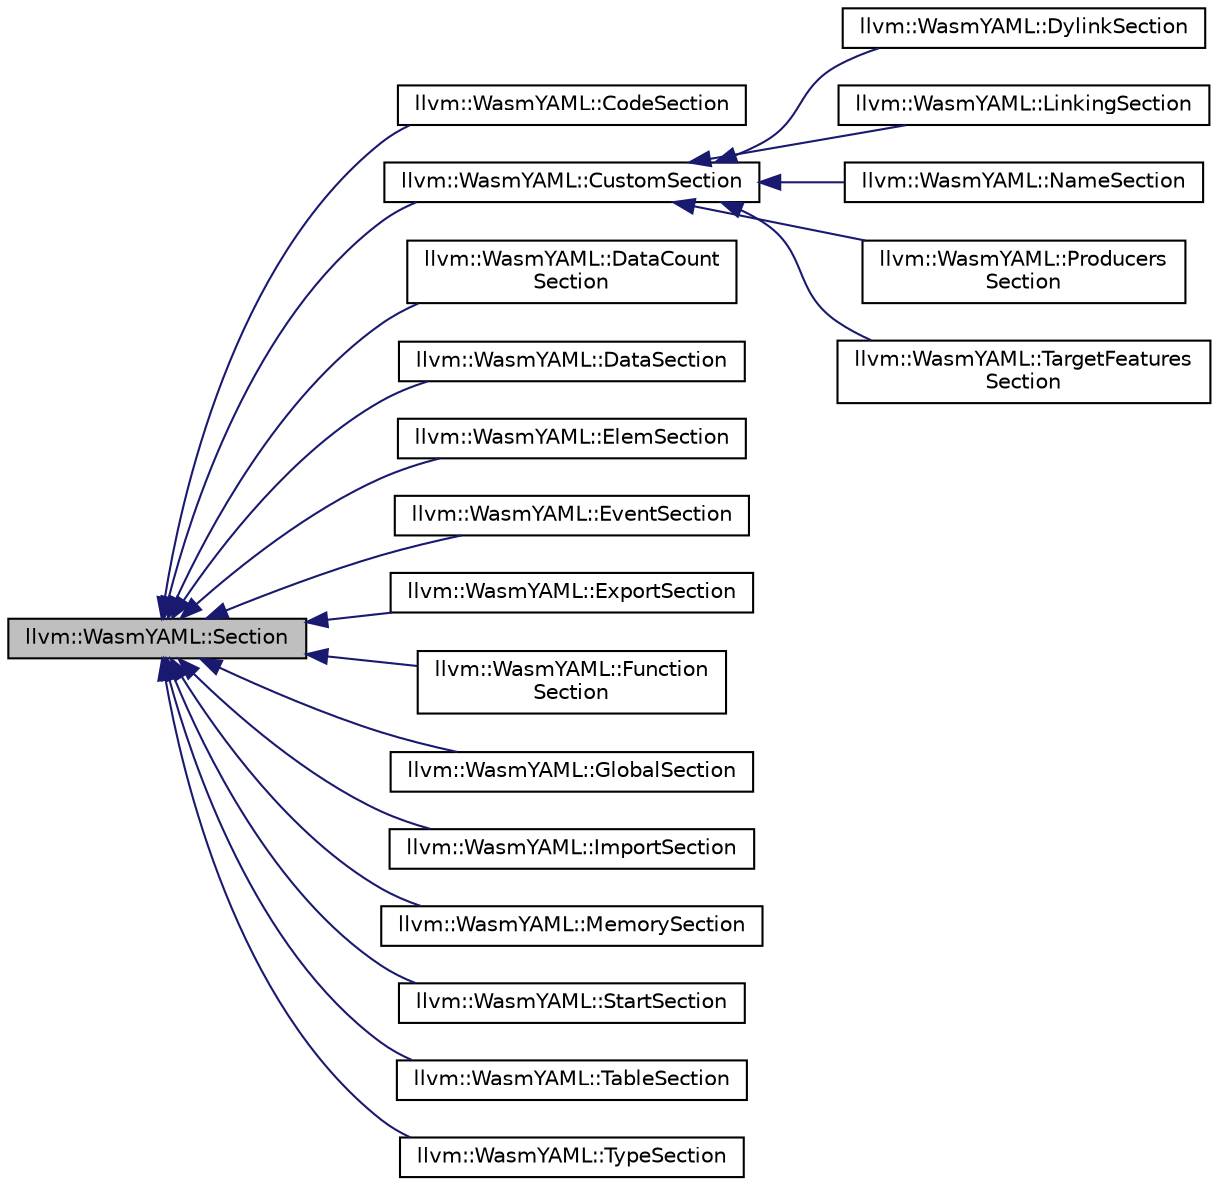 digraph "llvm::WasmYAML::Section"
{
 // LATEX_PDF_SIZE
  bgcolor="transparent";
  edge [fontname="Helvetica",fontsize="10",labelfontname="Helvetica",labelfontsize="10"];
  node [fontname="Helvetica",fontsize="10",shape="box"];
  rankdir="LR";
  Node1 [label="llvm::WasmYAML::Section",height=0.2,width=0.4,color="black", fillcolor="grey75", style="filled", fontcolor="black",tooltip=" "];
  Node1 -> Node2 [dir="back",color="midnightblue",fontsize="10",style="solid",fontname="Helvetica"];
  Node2 [label="llvm::WasmYAML::CodeSection",height=0.2,width=0.4,color="black",URL="$structllvm_1_1WasmYAML_1_1CodeSection.html",tooltip=" "];
  Node1 -> Node3 [dir="back",color="midnightblue",fontsize="10",style="solid",fontname="Helvetica"];
  Node3 [label="llvm::WasmYAML::CustomSection",height=0.2,width=0.4,color="black",URL="$structllvm_1_1WasmYAML_1_1CustomSection.html",tooltip=" "];
  Node3 -> Node4 [dir="back",color="midnightblue",fontsize="10",style="solid",fontname="Helvetica"];
  Node4 [label="llvm::WasmYAML::DylinkSection",height=0.2,width=0.4,color="black",URL="$structllvm_1_1WasmYAML_1_1DylinkSection.html",tooltip=" "];
  Node3 -> Node5 [dir="back",color="midnightblue",fontsize="10",style="solid",fontname="Helvetica"];
  Node5 [label="llvm::WasmYAML::LinkingSection",height=0.2,width=0.4,color="black",URL="$structllvm_1_1WasmYAML_1_1LinkingSection.html",tooltip=" "];
  Node3 -> Node6 [dir="back",color="midnightblue",fontsize="10",style="solid",fontname="Helvetica"];
  Node6 [label="llvm::WasmYAML::NameSection",height=0.2,width=0.4,color="black",URL="$structllvm_1_1WasmYAML_1_1NameSection.html",tooltip=" "];
  Node3 -> Node7 [dir="back",color="midnightblue",fontsize="10",style="solid",fontname="Helvetica"];
  Node7 [label="llvm::WasmYAML::Producers\lSection",height=0.2,width=0.4,color="black",URL="$structllvm_1_1WasmYAML_1_1ProducersSection.html",tooltip=" "];
  Node3 -> Node8 [dir="back",color="midnightblue",fontsize="10",style="solid",fontname="Helvetica"];
  Node8 [label="llvm::WasmYAML::TargetFeatures\lSection",height=0.2,width=0.4,color="black",URL="$structllvm_1_1WasmYAML_1_1TargetFeaturesSection.html",tooltip=" "];
  Node1 -> Node9 [dir="back",color="midnightblue",fontsize="10",style="solid",fontname="Helvetica"];
  Node9 [label="llvm::WasmYAML::DataCount\lSection",height=0.2,width=0.4,color="black",URL="$structllvm_1_1WasmYAML_1_1DataCountSection.html",tooltip=" "];
  Node1 -> Node10 [dir="back",color="midnightblue",fontsize="10",style="solid",fontname="Helvetica"];
  Node10 [label="llvm::WasmYAML::DataSection",height=0.2,width=0.4,color="black",URL="$structllvm_1_1WasmYAML_1_1DataSection.html",tooltip=" "];
  Node1 -> Node11 [dir="back",color="midnightblue",fontsize="10",style="solid",fontname="Helvetica"];
  Node11 [label="llvm::WasmYAML::ElemSection",height=0.2,width=0.4,color="black",URL="$structllvm_1_1WasmYAML_1_1ElemSection.html",tooltip=" "];
  Node1 -> Node12 [dir="back",color="midnightblue",fontsize="10",style="solid",fontname="Helvetica"];
  Node12 [label="llvm::WasmYAML::EventSection",height=0.2,width=0.4,color="black",URL="$structllvm_1_1WasmYAML_1_1EventSection.html",tooltip=" "];
  Node1 -> Node13 [dir="back",color="midnightblue",fontsize="10",style="solid",fontname="Helvetica"];
  Node13 [label="llvm::WasmYAML::ExportSection",height=0.2,width=0.4,color="black",URL="$structllvm_1_1WasmYAML_1_1ExportSection.html",tooltip=" "];
  Node1 -> Node14 [dir="back",color="midnightblue",fontsize="10",style="solid",fontname="Helvetica"];
  Node14 [label="llvm::WasmYAML::Function\lSection",height=0.2,width=0.4,color="black",URL="$structllvm_1_1WasmYAML_1_1FunctionSection.html",tooltip=" "];
  Node1 -> Node15 [dir="back",color="midnightblue",fontsize="10",style="solid",fontname="Helvetica"];
  Node15 [label="llvm::WasmYAML::GlobalSection",height=0.2,width=0.4,color="black",URL="$structllvm_1_1WasmYAML_1_1GlobalSection.html",tooltip=" "];
  Node1 -> Node16 [dir="back",color="midnightblue",fontsize="10",style="solid",fontname="Helvetica"];
  Node16 [label="llvm::WasmYAML::ImportSection",height=0.2,width=0.4,color="black",URL="$structllvm_1_1WasmYAML_1_1ImportSection.html",tooltip=" "];
  Node1 -> Node17 [dir="back",color="midnightblue",fontsize="10",style="solid",fontname="Helvetica"];
  Node17 [label="llvm::WasmYAML::MemorySection",height=0.2,width=0.4,color="black",URL="$structllvm_1_1WasmYAML_1_1MemorySection.html",tooltip=" "];
  Node1 -> Node18 [dir="back",color="midnightblue",fontsize="10",style="solid",fontname="Helvetica"];
  Node18 [label="llvm::WasmYAML::StartSection",height=0.2,width=0.4,color="black",URL="$structllvm_1_1WasmYAML_1_1StartSection.html",tooltip=" "];
  Node1 -> Node19 [dir="back",color="midnightblue",fontsize="10",style="solid",fontname="Helvetica"];
  Node19 [label="llvm::WasmYAML::TableSection",height=0.2,width=0.4,color="black",URL="$structllvm_1_1WasmYAML_1_1TableSection.html",tooltip=" "];
  Node1 -> Node20 [dir="back",color="midnightblue",fontsize="10",style="solid",fontname="Helvetica"];
  Node20 [label="llvm::WasmYAML::TypeSection",height=0.2,width=0.4,color="black",URL="$structllvm_1_1WasmYAML_1_1TypeSection.html",tooltip=" "];
}
